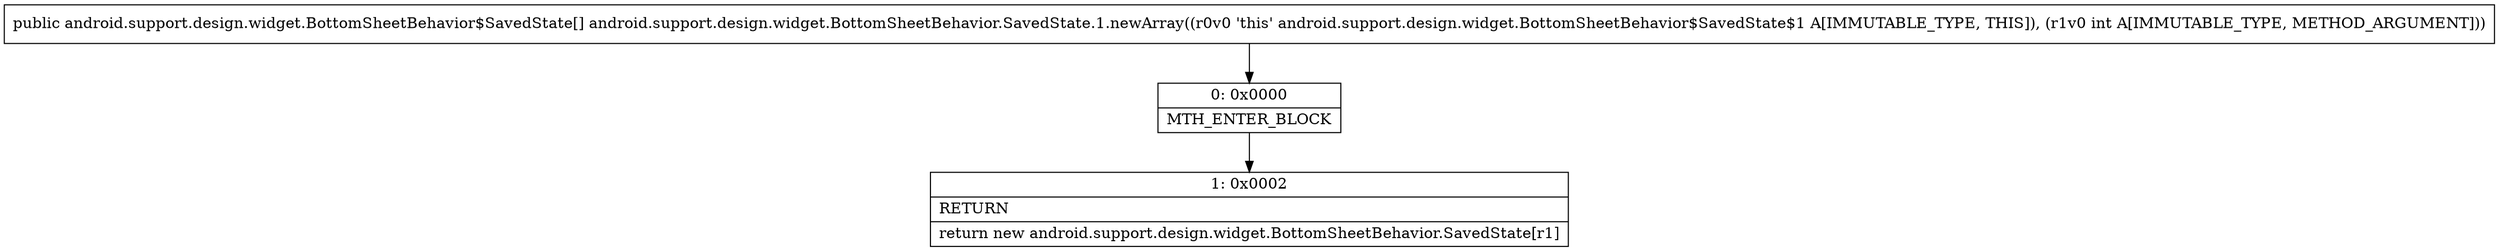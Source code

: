 digraph "CFG forandroid.support.design.widget.BottomSheetBehavior.SavedState.1.newArray(I)[Landroid\/support\/design\/widget\/BottomSheetBehavior$SavedState;" {
Node_0 [shape=record,label="{0\:\ 0x0000|MTH_ENTER_BLOCK\l}"];
Node_1 [shape=record,label="{1\:\ 0x0002|RETURN\l|return new android.support.design.widget.BottomSheetBehavior.SavedState[r1]\l}"];
MethodNode[shape=record,label="{public android.support.design.widget.BottomSheetBehavior$SavedState[] android.support.design.widget.BottomSheetBehavior.SavedState.1.newArray((r0v0 'this' android.support.design.widget.BottomSheetBehavior$SavedState$1 A[IMMUTABLE_TYPE, THIS]), (r1v0 int A[IMMUTABLE_TYPE, METHOD_ARGUMENT])) }"];
MethodNode -> Node_0;
Node_0 -> Node_1;
}


